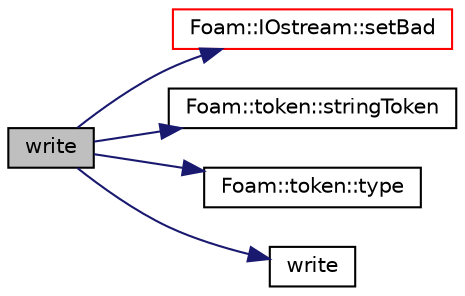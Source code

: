 digraph "write"
{
  bgcolor="transparent";
  edge [fontname="Helvetica",fontsize="10",labelfontname="Helvetica",labelfontsize="10"];
  node [fontname="Helvetica",fontsize="10",shape=record];
  rankdir="LR";
  Node1 [label="write",height=0.2,width=0.4,color="black", fillcolor="grey75", style="filled", fontcolor="black"];
  Node1 -> Node2 [color="midnightblue",fontsize="10",style="solid",fontname="Helvetica"];
  Node2 [label="Foam::IOstream::setBad",height=0.2,width=0.4,color="red",URL="$a01203.html#a638b33dd25b3cd8ea7e846f04fd6a6a3",tooltip="Set stream to be bad. "];
  Node1 -> Node3 [color="midnightblue",fontsize="10",style="solid",fontname="Helvetica"];
  Node3 [label="Foam::token::stringToken",height=0.2,width=0.4,color="black",URL="$a02696.html#a3c114f50361687138feaa728da63d760"];
  Node1 -> Node4 [color="midnightblue",fontsize="10",style="solid",fontname="Helvetica"];
  Node4 [label="Foam::token::type",height=0.2,width=0.4,color="black",URL="$a02696.html#ac8b80050129dbe1dac1721bdbe74cd96"];
  Node1 -> Node5 [color="midnightblue",fontsize="10",style="solid",fontname="Helvetica"];
  Node5 [label="write",height=0.2,width=0.4,color="black",URL="$a02858.html#a0efefd773fa79fc3b687978f9e1ee9ba",tooltip="Write given buffer to given processor. "];
}
